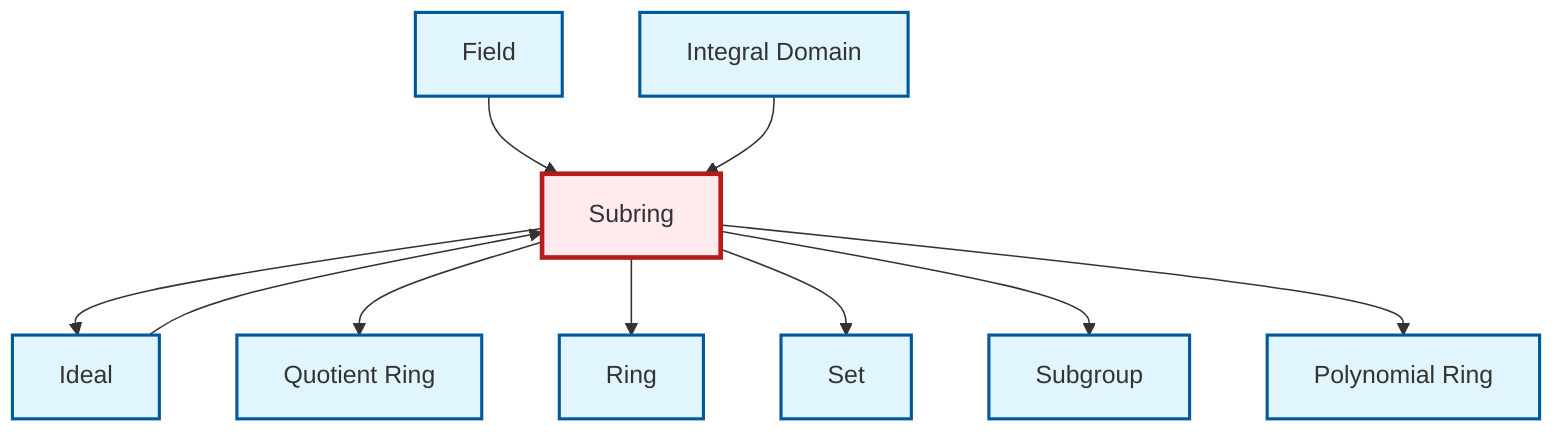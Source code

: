 graph TD
    classDef definition fill:#e1f5fe,stroke:#01579b,stroke-width:2px
    classDef theorem fill:#f3e5f5,stroke:#4a148c,stroke-width:2px
    classDef axiom fill:#fff3e0,stroke:#e65100,stroke-width:2px
    classDef example fill:#e8f5e9,stroke:#1b5e20,stroke-width:2px
    classDef current fill:#ffebee,stroke:#b71c1c,stroke-width:3px
    def-set["Set"]:::definition
    def-polynomial-ring["Polynomial Ring"]:::definition
    def-quotient-ring["Quotient Ring"]:::definition
    def-field["Field"]:::definition
    def-ideal["Ideal"]:::definition
    def-ring["Ring"]:::definition
    def-subgroup["Subgroup"]:::definition
    def-integral-domain["Integral Domain"]:::definition
    def-subring["Subring"]:::definition
    def-subring --> def-ideal
    def-subring --> def-quotient-ring
    def-subring --> def-ring
    def-ideal --> def-subring
    def-subring --> def-set
    def-subring --> def-subgroup
    def-field --> def-subring
    def-integral-domain --> def-subring
    def-subring --> def-polynomial-ring
    class def-subring current